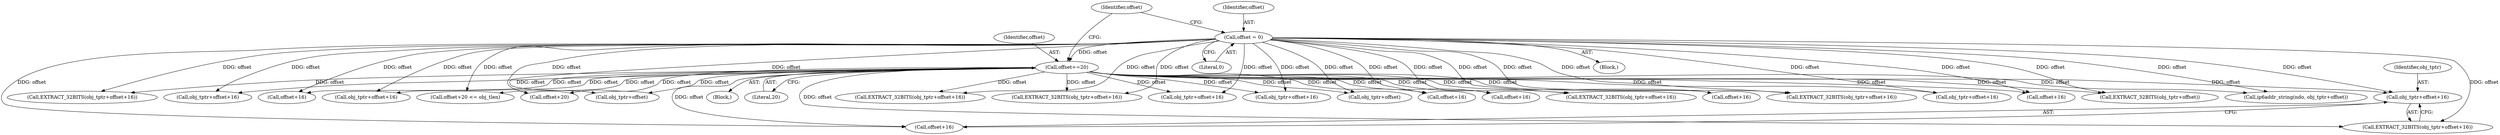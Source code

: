 digraph "0_tcpdump_d97e94223720684c6aa740ff219e0d19426c2220@pointer" {
"1001348" [label="(Call,obj_tptr+offset+16)"];
"1001392" [label="(Call,offset+=20)"];
"1001288" [label="(Call,offset = 0)"];
"1001347" [label="(Call,EXTRACT_32BITS(obj_tptr+offset+16))"];
"1001294" [label="(Identifier,offset)"];
"1001359" [label="(Call,EXTRACT_32BITS(obj_tptr+offset+16))"];
"1001378" [label="(Call,obj_tptr+offset+16)"];
"1001377" [label="(Call,EXTRACT_32BITS(obj_tptr+offset+16))"];
"1001322" [label="(Call,obj_tptr+offset+16)"];
"1001392" [label="(Call,offset+=20)"];
"1001321" [label="(Call,EXTRACT_32BITS(obj_tptr+offset+16))"];
"1001349" [label="(Identifier,obj_tptr)"];
"1001304" [label="(Call,ip6addr_string(ndo, obj_tptr+offset))"];
"1001385" [label="(Call,EXTRACT_32BITS(obj_tptr+offset+16))"];
"1001388" [label="(Call,offset+16)"];
"1001350" [label="(Call,offset+16)"];
"1001309" [label="(Call,EXTRACT_32BITS(obj_tptr+offset))"];
"1001393" [label="(Identifier,offset)"];
"1001380" [label="(Call,offset+16)"];
"1001360" [label="(Call,obj_tptr+offset+16)"];
"1001362" [label="(Call,offset+16)"];
"1001290" [label="(Literal,0)"];
"1001334" [label="(Call,offset+16)"];
"1001292" [label="(Call,offset+20 <= obj_tlen)"];
"1001293" [label="(Call,offset+20)"];
"1001288" [label="(Call,offset = 0)"];
"1001394" [label="(Literal,20)"];
"1001297" [label="(Block,)"];
"1001386" [label="(Call,obj_tptr+offset+16)"];
"1001310" [label="(Call,obj_tptr+offset)"];
"1001332" [label="(Call,obj_tptr+offset+16)"];
"1001306" [label="(Call,obj_tptr+offset)"];
"1001324" [label="(Call,offset+16)"];
"1001289" [label="(Identifier,offset)"];
"1001177" [label="(Block,)"];
"1001348" [label="(Call,obj_tptr+offset+16)"];
"1001331" [label="(Call,EXTRACT_32BITS(obj_tptr+offset+16))"];
"1001348" -> "1001347"  [label="AST: "];
"1001348" -> "1001350"  [label="CFG: "];
"1001349" -> "1001348"  [label="AST: "];
"1001350" -> "1001348"  [label="AST: "];
"1001347" -> "1001348"  [label="CFG: "];
"1001392" -> "1001348"  [label="DDG: offset"];
"1001288" -> "1001348"  [label="DDG: offset"];
"1001392" -> "1001297"  [label="AST: "];
"1001392" -> "1001394"  [label="CFG: "];
"1001393" -> "1001392"  [label="AST: "];
"1001394" -> "1001392"  [label="AST: "];
"1001294" -> "1001392"  [label="CFG: "];
"1001392" -> "1001292"  [label="DDG: offset"];
"1001392" -> "1001293"  [label="DDG: offset"];
"1001392" -> "1001304"  [label="DDG: offset"];
"1001392" -> "1001306"  [label="DDG: offset"];
"1001392" -> "1001309"  [label="DDG: offset"];
"1001392" -> "1001310"  [label="DDG: offset"];
"1001392" -> "1001321"  [label="DDG: offset"];
"1001392" -> "1001322"  [label="DDG: offset"];
"1001392" -> "1001324"  [label="DDG: offset"];
"1001392" -> "1001331"  [label="DDG: offset"];
"1001392" -> "1001332"  [label="DDG: offset"];
"1001392" -> "1001334"  [label="DDG: offset"];
"1001392" -> "1001347"  [label="DDG: offset"];
"1001392" -> "1001350"  [label="DDG: offset"];
"1001392" -> "1001359"  [label="DDG: offset"];
"1001392" -> "1001360"  [label="DDG: offset"];
"1001392" -> "1001362"  [label="DDG: offset"];
"1001392" -> "1001377"  [label="DDG: offset"];
"1001392" -> "1001378"  [label="DDG: offset"];
"1001392" -> "1001380"  [label="DDG: offset"];
"1001392" -> "1001385"  [label="DDG: offset"];
"1001392" -> "1001386"  [label="DDG: offset"];
"1001392" -> "1001388"  [label="DDG: offset"];
"1001288" -> "1001392"  [label="DDG: offset"];
"1001288" -> "1001177"  [label="AST: "];
"1001288" -> "1001290"  [label="CFG: "];
"1001289" -> "1001288"  [label="AST: "];
"1001290" -> "1001288"  [label="AST: "];
"1001294" -> "1001288"  [label="CFG: "];
"1001288" -> "1001292"  [label="DDG: offset"];
"1001288" -> "1001293"  [label="DDG: offset"];
"1001288" -> "1001304"  [label="DDG: offset"];
"1001288" -> "1001306"  [label="DDG: offset"];
"1001288" -> "1001309"  [label="DDG: offset"];
"1001288" -> "1001310"  [label="DDG: offset"];
"1001288" -> "1001321"  [label="DDG: offset"];
"1001288" -> "1001322"  [label="DDG: offset"];
"1001288" -> "1001324"  [label="DDG: offset"];
"1001288" -> "1001331"  [label="DDG: offset"];
"1001288" -> "1001332"  [label="DDG: offset"];
"1001288" -> "1001334"  [label="DDG: offset"];
"1001288" -> "1001347"  [label="DDG: offset"];
"1001288" -> "1001350"  [label="DDG: offset"];
"1001288" -> "1001359"  [label="DDG: offset"];
"1001288" -> "1001360"  [label="DDG: offset"];
"1001288" -> "1001362"  [label="DDG: offset"];
"1001288" -> "1001377"  [label="DDG: offset"];
"1001288" -> "1001378"  [label="DDG: offset"];
"1001288" -> "1001380"  [label="DDG: offset"];
"1001288" -> "1001385"  [label="DDG: offset"];
"1001288" -> "1001386"  [label="DDG: offset"];
"1001288" -> "1001388"  [label="DDG: offset"];
}
